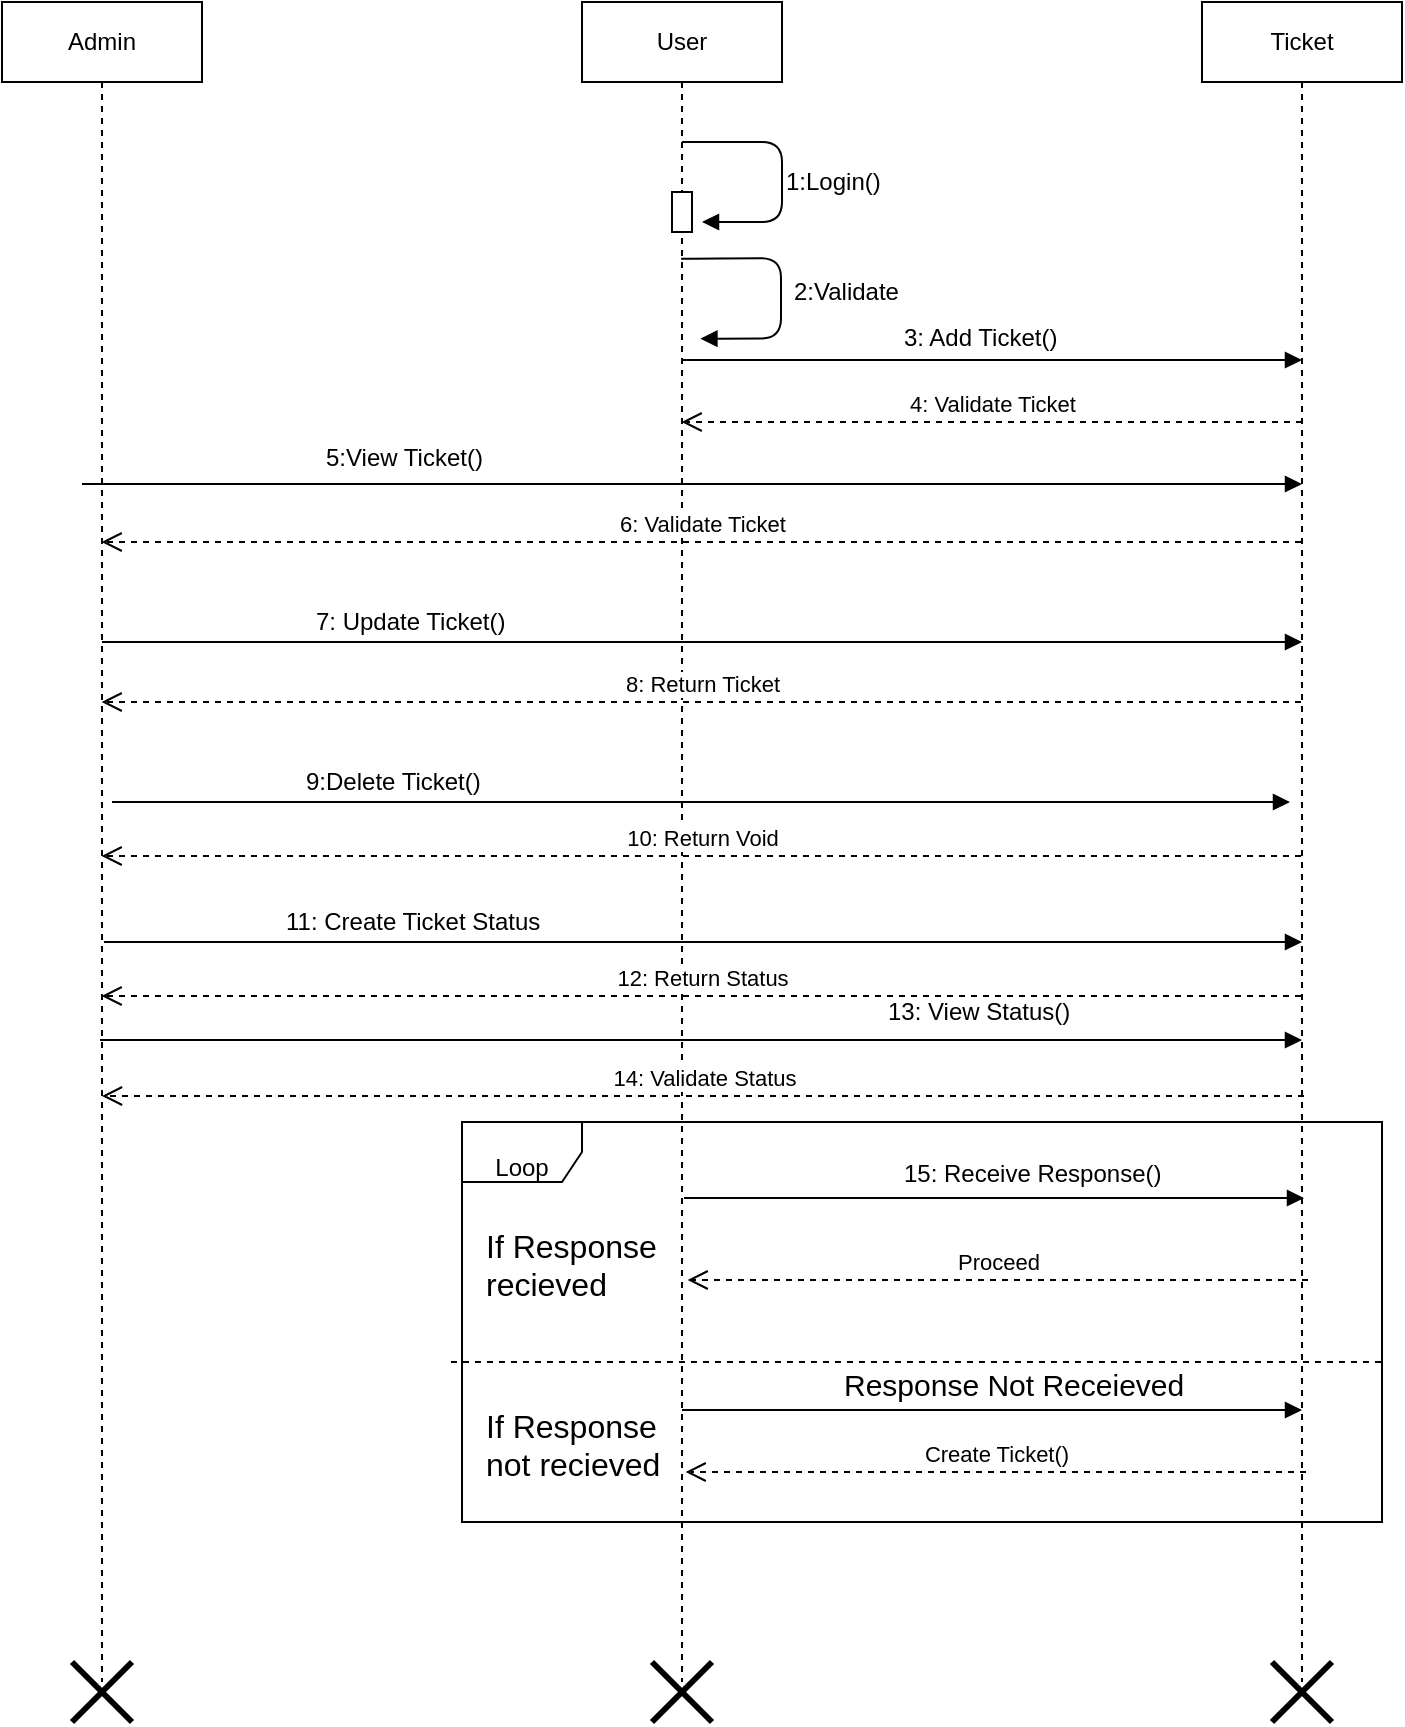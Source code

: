 <mxfile version="12.2.4" pages="1"><diagram id="rFLw8m1wJc-C0esysexc" name="Page-1"><mxGraphModel dx="1050" dy="599" grid="1" gridSize="10" guides="1" tooltips="1" connect="1" arrows="1" fold="1" page="1" pageScale="1" pageWidth="850" pageHeight="1100" math="0" shadow="0"><root><mxCell id="0"/><mxCell id="1" parent="0"/><mxCell id="5" value="Admin" style="shape=umlLifeline;perimeter=lifelinePerimeter;whiteSpace=wrap;html=1;container=1;collapsible=0;recursiveResize=0;outlineConnect=0;" parent="1" vertex="1"><mxGeometry x="80" y="40" width="100" height="840" as="geometry"/></mxCell><mxCell id="6" value="Ticket" style="shape=umlLifeline;perimeter=lifelinePerimeter;whiteSpace=wrap;html=1;container=1;collapsible=0;recursiveResize=0;outlineConnect=0;" parent="1" vertex="1"><mxGeometry x="680" y="40" width="100" height="840" as="geometry"/></mxCell><mxCell id="7" value="User" style="shape=umlLifeline;perimeter=lifelinePerimeter;whiteSpace=wrap;html=1;container=1;collapsible=0;recursiveResize=0;outlineConnect=0;" parent="1" vertex="1"><mxGeometry x="370" y="40" width="100" height="840" as="geometry"/></mxCell><mxCell id="9" value="" style="endArrow=block;endFill=1;html=1;edgeStyle=orthogonalEdgeStyle;align=left;verticalAlign=top;" parent="1" edge="1"><mxGeometry x="-1" relative="1" as="geometry"><mxPoint x="120" y="281" as="sourcePoint"/><mxPoint x="730" y="281" as="targetPoint"/></mxGeometry></mxCell><mxCell id="10" value="" style="resizable=0;html=1;align=left;verticalAlign=bottom;labelBackgroundColor=#ffffff;fontSize=10;" parent="9" connectable="0" vertex="1"><mxGeometry x="-1" relative="1" as="geometry"/></mxCell><mxCell id="17" value="" style="rounded=0;whiteSpace=wrap;html=1;rotation=90;" parent="1" vertex="1"><mxGeometry x="410" y="140" width="20" height="10" as="geometry"/></mxCell><mxCell id="18" value="" style="endArrow=block;endFill=1;html=1;edgeStyle=orthogonalEdgeStyle;align=left;verticalAlign=top;" parent="1" edge="1"><mxGeometry x="-1" relative="1" as="geometry"><mxPoint x="420" y="110" as="sourcePoint"/><mxPoint x="430" y="150" as="targetPoint"/><Array as="points"><mxPoint x="430" y="110"/><mxPoint x="470" y="110"/><mxPoint x="470" y="150"/></Array></mxGeometry></mxCell><mxCell id="19" value="" style="resizable=0;html=1;align=left;verticalAlign=bottom;labelBackgroundColor=#ffffff;fontSize=10;" parent="18" connectable="0" vertex="1"><mxGeometry x="-1" relative="1" as="geometry"/></mxCell><mxCell id="20" value="1:Login()" style="text;html=1;resizable=0;points=[];autosize=1;align=left;verticalAlign=top;spacingTop=-4;" parent="1" vertex="1"><mxGeometry x="470" y="120" width="60" height="20" as="geometry"/></mxCell><mxCell id="21" value="" style="endArrow=block;endFill=1;html=1;edgeStyle=orthogonalEdgeStyle;align=left;verticalAlign=top;" parent="1" edge="1"><mxGeometry x="-1" relative="1" as="geometry"><mxPoint x="420" y="219" as="sourcePoint"/><mxPoint x="730" y="219" as="targetPoint"/></mxGeometry></mxCell><mxCell id="22" value="" style="resizable=0;html=1;align=left;verticalAlign=bottom;labelBackgroundColor=#ffffff;fontSize=10;" parent="21" connectable="0" vertex="1"><mxGeometry x="-1" relative="1" as="geometry"/></mxCell><mxCell id="23" value="3: Add Ticket()" style="text;html=1;resizable=0;points=[];autosize=1;align=left;verticalAlign=top;spacingTop=-4;" parent="1" vertex="1"><mxGeometry x="529" y="198" width="90" height="20" as="geometry"/></mxCell><mxCell id="24" value="4: Validate Ticket" style="html=1;verticalAlign=bottom;endArrow=open;dashed=1;endSize=8;" parent="1" edge="1"><mxGeometry relative="1" as="geometry"><mxPoint x="730" y="250" as="sourcePoint"/><mxPoint x="419.81" y="250" as="targetPoint"/></mxGeometry></mxCell><mxCell id="25" value="" style="endArrow=block;endFill=1;html=1;edgeStyle=orthogonalEdgeStyle;align=left;verticalAlign=top;" parent="1" edge="1"><mxGeometry x="-1" relative="1" as="geometry"><mxPoint x="419.569" y="168.345" as="sourcePoint"/><mxPoint x="429.224" y="208.345" as="targetPoint"/><Array as="points"><mxPoint x="429.5" y="168"/><mxPoint x="469.5" y="168"/><mxPoint x="469.5" y="208"/></Array></mxGeometry></mxCell><mxCell id="26" value="" style="resizable=0;html=1;align=left;verticalAlign=bottom;labelBackgroundColor=#ffffff;fontSize=10;" parent="25" connectable="0" vertex="1"><mxGeometry x="-1" relative="1" as="geometry"/></mxCell><mxCell id="27" value="2:Validate" style="text;html=1;resizable=0;points=[];autosize=1;align=left;verticalAlign=top;spacingTop=-4;" parent="1" vertex="1"><mxGeometry x="474" y="175" width="70" height="20" as="geometry"/></mxCell><mxCell id="28" value="5:View Ticket()" style="text;html=1;resizable=0;points=[];autosize=1;align=left;verticalAlign=top;spacingTop=-4;" parent="1" vertex="1"><mxGeometry x="240" y="258" width="90" height="20" as="geometry"/></mxCell><mxCell id="29" value="6: Validate Ticket" style="html=1;verticalAlign=bottom;endArrow=open;dashed=1;endSize=8;" parent="1" source="6" edge="1"><mxGeometry relative="1" as="geometry"><mxPoint x="420" y="310" as="sourcePoint"/><mxPoint x="129.81" y="310" as="targetPoint"/></mxGeometry></mxCell><mxCell id="30" value="" style="endArrow=block;endFill=1;html=1;edgeStyle=orthogonalEdgeStyle;align=left;verticalAlign=top;" parent="1" edge="1"><mxGeometry x="-1" relative="1" as="geometry"><mxPoint x="130" y="360" as="sourcePoint"/><mxPoint x="730" y="360" as="targetPoint"/></mxGeometry></mxCell><mxCell id="31" value="" style="resizable=0;html=1;align=left;verticalAlign=bottom;labelBackgroundColor=#ffffff;fontSize=10;" parent="30" connectable="0" vertex="1"><mxGeometry x="-1" relative="1" as="geometry"/></mxCell><mxCell id="32" value="7: Update Ticket()" style="text;html=1;resizable=0;points=[];autosize=1;align=left;verticalAlign=top;spacingTop=-4;" parent="1" vertex="1"><mxGeometry x="235" y="340" width="110" height="20" as="geometry"/></mxCell><mxCell id="33" value="8: Return Ticket" style="html=1;verticalAlign=bottom;endArrow=open;dashed=1;endSize=8;" parent="1" source="6" edge="1"><mxGeometry relative="1" as="geometry"><mxPoint x="550" y="390" as="sourcePoint"/><mxPoint x="129.81" y="390" as="targetPoint"/></mxGeometry></mxCell><mxCell id="34" value="" style="endArrow=block;endFill=1;html=1;edgeStyle=orthogonalEdgeStyle;align=left;verticalAlign=top;" parent="1" edge="1"><mxGeometry x="-1" relative="1" as="geometry"><mxPoint x="135" y="440" as="sourcePoint"/><mxPoint x="724" y="440" as="targetPoint"/><Array as="points"><mxPoint x="715" y="440"/></Array></mxGeometry></mxCell><mxCell id="35" value="" style="resizable=0;html=1;align=left;verticalAlign=bottom;labelBackgroundColor=#ffffff;fontSize=10;" parent="34" connectable="0" vertex="1"><mxGeometry x="-1" relative="1" as="geometry"/></mxCell><mxCell id="36" value="9:Delete Ticket()" style="text;html=1;resizable=0;points=[];autosize=1;align=left;verticalAlign=top;spacingTop=-4;" parent="1" vertex="1"><mxGeometry x="230" y="420" width="100" height="20" as="geometry"/></mxCell><mxCell id="37" value="10: Return Void" style="html=1;verticalAlign=bottom;endArrow=open;dashed=1;endSize=8;" parent="1" source="6" edge="1"><mxGeometry relative="1" as="geometry"><mxPoint x="420.0" y="467" as="sourcePoint"/><mxPoint x="129.81" y="467" as="targetPoint"/></mxGeometry></mxCell><mxCell id="38" value="" style="endArrow=block;endFill=1;html=1;edgeStyle=orthogonalEdgeStyle;align=left;verticalAlign=top;" parent="1" edge="1"><mxGeometry x="-1" relative="1" as="geometry"><mxPoint x="131.0" y="510" as="sourcePoint"/><mxPoint x="730" y="510" as="targetPoint"/></mxGeometry></mxCell><mxCell id="39" value="" style="resizable=0;html=1;align=left;verticalAlign=bottom;labelBackgroundColor=#ffffff;fontSize=10;" parent="38" connectable="0" vertex="1"><mxGeometry x="-1" relative="1" as="geometry"/></mxCell><mxCell id="40" value="11: Create Ticket Status" style="text;html=1;resizable=0;points=[];autosize=1;align=left;verticalAlign=top;spacingTop=-4;" parent="1" vertex="1"><mxGeometry x="220" y="490" width="140" height="20" as="geometry"/></mxCell><mxCell id="41" value="12: Return Status" style="html=1;verticalAlign=bottom;endArrow=open;dashed=1;endSize=8;" parent="1" source="6" edge="1"><mxGeometry relative="1" as="geometry"><mxPoint x="420.0" y="537.0" as="sourcePoint"/><mxPoint x="129.81" y="537.0" as="targetPoint"/></mxGeometry></mxCell><mxCell id="42" value="" style="endArrow=block;endFill=1;html=1;edgeStyle=orthogonalEdgeStyle;align=left;verticalAlign=top;" parent="1" edge="1"><mxGeometry x="-1" relative="1" as="geometry"><mxPoint x="129" y="559" as="sourcePoint"/><mxPoint x="730" y="559" as="targetPoint"/></mxGeometry></mxCell><mxCell id="43" value="" style="resizable=0;html=1;align=left;verticalAlign=bottom;labelBackgroundColor=#ffffff;fontSize=10;" parent="42" connectable="0" vertex="1"><mxGeometry x="-1" relative="1" as="geometry"/></mxCell><mxCell id="44" value="13: View Status()" style="text;html=1;resizable=0;points=[];autosize=1;align=left;verticalAlign=top;spacingTop=-4;" parent="1" vertex="1"><mxGeometry x="521" y="535" width="110" height="20" as="geometry"/></mxCell><mxCell id="47" value="14: Validate Status" style="html=1;verticalAlign=bottom;endArrow=open;dashed=1;endSize=8;" parent="1" target="5" edge="1"><mxGeometry relative="1" as="geometry"><mxPoint x="731" y="587" as="sourcePoint"/><mxPoint x="420.81" y="587" as="targetPoint"/></mxGeometry></mxCell><mxCell id="49" value="&lt;br&gt;Loop" style="shape=umlFrame;whiteSpace=wrap;html=1;" parent="1" vertex="1"><mxGeometry x="310" y="600" width="460" height="200" as="geometry"/></mxCell><mxCell id="50" value="" style="endArrow=none;dashed=1;html=1;exitX=-0.012;exitY=0.6;exitDx=0;exitDy=0;exitPerimeter=0;" parent="1" source="49" edge="1"><mxGeometry width="50" height="50" relative="1" as="geometry"><mxPoint x="360" y="720" as="sourcePoint"/><mxPoint x="770" y="720" as="targetPoint"/></mxGeometry></mxCell><mxCell id="51" value="" style="endArrow=block;endFill=1;html=1;edgeStyle=orthogonalEdgeStyle;align=left;verticalAlign=top;" parent="1" edge="1"><mxGeometry x="-1" relative="1" as="geometry"><mxPoint x="421" y="638" as="sourcePoint"/><mxPoint x="731" y="638" as="targetPoint"/></mxGeometry></mxCell><mxCell id="52" value="" style="resizable=0;html=1;align=left;verticalAlign=bottom;labelBackgroundColor=#ffffff;fontSize=10;" parent="51" connectable="0" vertex="1"><mxGeometry x="-1" relative="1" as="geometry"/></mxCell><mxCell id="53" value="15: Receive Response()" style="text;html=1;resizable=0;points=[];autosize=1;align=left;verticalAlign=top;spacingTop=-4;" parent="1" vertex="1"><mxGeometry x="529" y="616" width="140" height="20" as="geometry"/></mxCell><mxCell id="54" value="If Response &lt;br style=&quot;font-size: 16px;&quot;&gt;recieved" style="text;html=1;resizable=0;points=[];autosize=1;align=left;verticalAlign=top;spacingTop=-4;fontSize=16;" parent="1" vertex="1"><mxGeometry x="320" y="650" width="80" height="30" as="geometry"/></mxCell><mxCell id="59" value="Proceed" style="html=1;verticalAlign=bottom;endArrow=open;dashed=1;endSize=8;" parent="1" edge="1"><mxGeometry relative="1" as="geometry"><mxPoint x="733" y="679" as="sourcePoint"/><mxPoint x="422.81" y="679" as="targetPoint"/></mxGeometry></mxCell><mxCell id="60" value="If Response &lt;br style=&quot;font-size: 16px&quot;&gt;not recieved" style="text;html=1;resizable=0;points=[];autosize=1;align=left;verticalAlign=top;spacingTop=-4;fontSize=16;" parent="1" vertex="1"><mxGeometry x="320" y="740" width="100" height="40" as="geometry"/></mxCell><mxCell id="61" value="" style="endArrow=block;endFill=1;html=1;edgeStyle=orthogonalEdgeStyle;align=left;verticalAlign=top;" parent="1" edge="1"><mxGeometry x="-1" relative="1" as="geometry"><mxPoint x="420" y="744" as="sourcePoint"/><mxPoint x="730" y="744" as="targetPoint"/></mxGeometry></mxCell><mxCell id="62" value="" style="resizable=0;html=1;align=left;verticalAlign=bottom;labelBackgroundColor=#ffffff;fontSize=10;" parent="61" connectable="0" vertex="1"><mxGeometry x="-1" relative="1" as="geometry"/></mxCell><mxCell id="63" value="Create Ticket()" style="html=1;verticalAlign=bottom;endArrow=open;dashed=1;endSize=8;" parent="1" edge="1"><mxGeometry relative="1" as="geometry"><mxPoint x="732" y="775" as="sourcePoint"/><mxPoint x="421.81" y="775" as="targetPoint"/></mxGeometry></mxCell><mxCell id="65" value="Response Not Receieved" style="text;html=1;resizable=0;points=[];autosize=1;align=left;verticalAlign=top;spacingTop=-4;fontSize=15;" parent="1" vertex="1"><mxGeometry x="499" y="720" width="200" height="20" as="geometry"/></mxCell><mxCell id="66" value="" style="shape=umlDestroy;whiteSpace=wrap;html=1;strokeWidth=3;fontSize=15;" parent="1" vertex="1"><mxGeometry x="115" y="870" width="30" height="30" as="geometry"/></mxCell><mxCell id="67" value="" style="shape=umlDestroy;whiteSpace=wrap;html=1;strokeWidth=3;fontSize=15;" parent="1" vertex="1"><mxGeometry x="405" y="870" width="30" height="30" as="geometry"/></mxCell><mxCell id="68" value="" style="shape=umlDestroy;whiteSpace=wrap;html=1;strokeWidth=3;fontSize=15;" parent="1" vertex="1"><mxGeometry x="715" y="870" width="30" height="30" as="geometry"/></mxCell></root></mxGraphModel></diagram></mxfile>